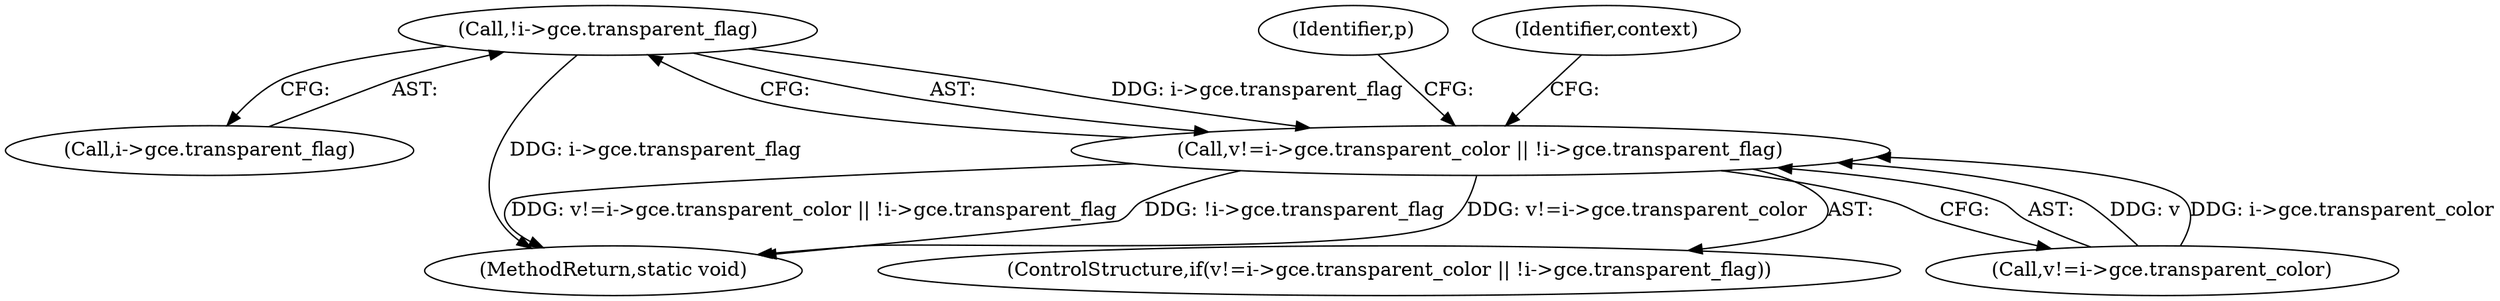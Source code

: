 digraph "0_ngiflib_37d939a6f511d16d4c95678025c235fe62e6417a@pointer" {
"1000124" [label="(Call,!i->gce.transparent_flag)"];
"1000116" [label="(Call,v!=i->gce.transparent_color || !i->gce.transparent_flag)"];
"1000125" [label="(Call,i->gce.transparent_flag)"];
"1000134" [label="(Identifier,p)"];
"1000395" [label="(MethodReturn,static void)"];
"1000115" [label="(ControlStructure,if(v!=i->gce.transparent_color || !i->gce.transparent_flag))"];
"1000116" [label="(Call,v!=i->gce.transparent_color || !i->gce.transparent_flag)"];
"1000124" [label="(Call,!i->gce.transparent_flag)"];
"1000117" [label="(Call,v!=i->gce.transparent_color)"];
"1000163" [label="(Identifier,context)"];
"1000124" -> "1000116"  [label="AST: "];
"1000124" -> "1000125"  [label="CFG: "];
"1000125" -> "1000124"  [label="AST: "];
"1000116" -> "1000124"  [label="CFG: "];
"1000124" -> "1000395"  [label="DDG: i->gce.transparent_flag"];
"1000124" -> "1000116"  [label="DDG: i->gce.transparent_flag"];
"1000116" -> "1000115"  [label="AST: "];
"1000116" -> "1000117"  [label="CFG: "];
"1000117" -> "1000116"  [label="AST: "];
"1000134" -> "1000116"  [label="CFG: "];
"1000163" -> "1000116"  [label="CFG: "];
"1000116" -> "1000395"  [label="DDG: v!=i->gce.transparent_color"];
"1000116" -> "1000395"  [label="DDG: v!=i->gce.transparent_color || !i->gce.transparent_flag"];
"1000116" -> "1000395"  [label="DDG: !i->gce.transparent_flag"];
"1000117" -> "1000116"  [label="DDG: v"];
"1000117" -> "1000116"  [label="DDG: i->gce.transparent_color"];
}
